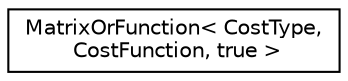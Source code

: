 digraph "Graphical Class Hierarchy"
{
 // LATEX_PDF_SIZE
  edge [fontname="Helvetica",fontsize="10",labelfontname="Helvetica",labelfontsize="10"];
  node [fontname="Helvetica",fontsize="10",shape=record];
  rankdir="LR";
  Node0 [label="MatrixOrFunction\< CostType,\l CostFunction, true \>",height=0.2,width=0.4,color="black", fillcolor="white", style="filled",URL="$classoperations__research_1_1_matrix_or_function.html",tooltip=" "];
}
